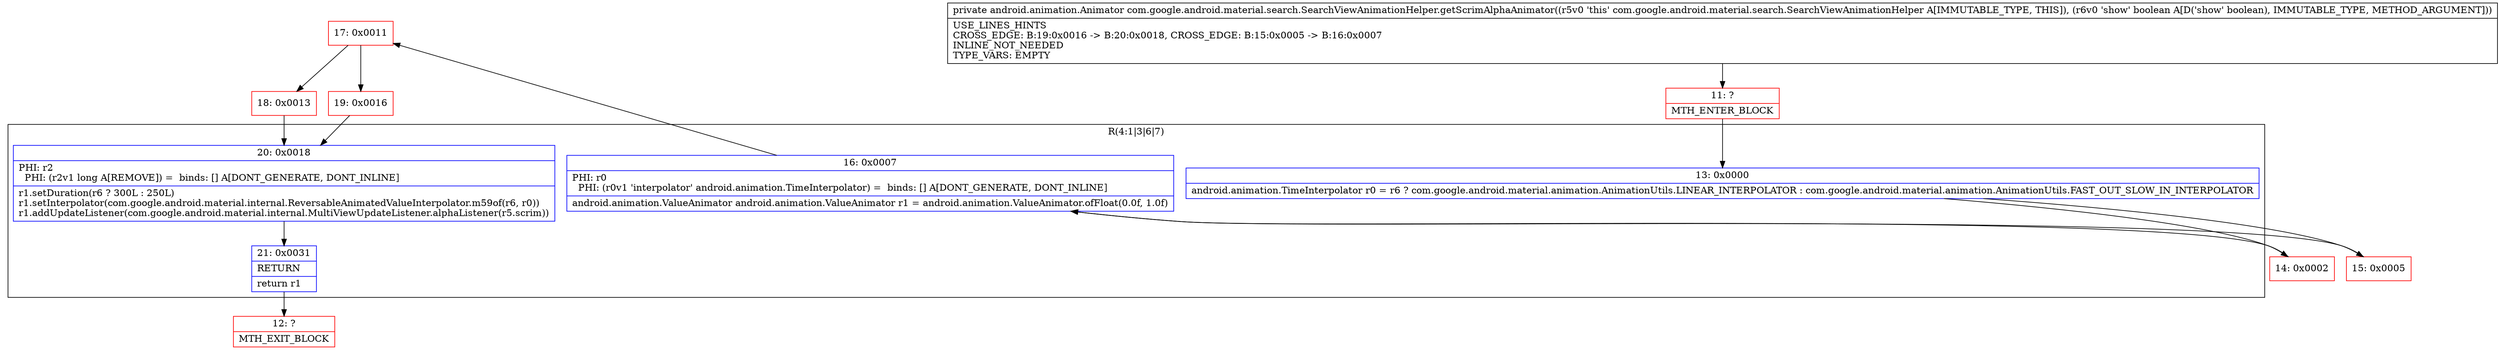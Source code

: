 digraph "CFG forcom.google.android.material.search.SearchViewAnimationHelper.getScrimAlphaAnimator(Z)Landroid\/animation\/Animator;" {
subgraph cluster_Region_1066053195 {
label = "R(4:1|3|6|7)";
node [shape=record,color=blue];
Node_13 [shape=record,label="{13\:\ 0x0000|android.animation.TimeInterpolator r0 = r6 ? com.google.android.material.animation.AnimationUtils.LINEAR_INTERPOLATOR : com.google.android.material.animation.AnimationUtils.FAST_OUT_SLOW_IN_INTERPOLATOR\l}"];
Node_16 [shape=record,label="{16\:\ 0x0007|PHI: r0 \l  PHI: (r0v1 'interpolator' android.animation.TimeInterpolator) =  binds: [] A[DONT_GENERATE, DONT_INLINE]\l|android.animation.ValueAnimator android.animation.ValueAnimator r1 = android.animation.ValueAnimator.ofFloat(0.0f, 1.0f)\l}"];
Node_20 [shape=record,label="{20\:\ 0x0018|PHI: r2 \l  PHI: (r2v1 long A[REMOVE]) =  binds: [] A[DONT_GENERATE, DONT_INLINE]\l|r1.setDuration(r6 ? 300L : 250L)\lr1.setInterpolator(com.google.android.material.internal.ReversableAnimatedValueInterpolator.m59of(r6, r0))\lr1.addUpdateListener(com.google.android.material.internal.MultiViewUpdateListener.alphaListener(r5.scrim))\l}"];
Node_21 [shape=record,label="{21\:\ 0x0031|RETURN\l|return r1\l}"];
}
Node_11 [shape=record,color=red,label="{11\:\ ?|MTH_ENTER_BLOCK\l}"];
Node_14 [shape=record,color=red,label="{14\:\ 0x0002}"];
Node_17 [shape=record,color=red,label="{17\:\ 0x0011}"];
Node_18 [shape=record,color=red,label="{18\:\ 0x0013}"];
Node_12 [shape=record,color=red,label="{12\:\ ?|MTH_EXIT_BLOCK\l}"];
Node_19 [shape=record,color=red,label="{19\:\ 0x0016}"];
Node_15 [shape=record,color=red,label="{15\:\ 0x0005}"];
MethodNode[shape=record,label="{private android.animation.Animator com.google.android.material.search.SearchViewAnimationHelper.getScrimAlphaAnimator((r5v0 'this' com.google.android.material.search.SearchViewAnimationHelper A[IMMUTABLE_TYPE, THIS]), (r6v0 'show' boolean A[D('show' boolean), IMMUTABLE_TYPE, METHOD_ARGUMENT]))  | USE_LINES_HINTS\lCROSS_EDGE: B:19:0x0016 \-\> B:20:0x0018, CROSS_EDGE: B:15:0x0005 \-\> B:16:0x0007\lINLINE_NOT_NEEDED\lTYPE_VARS: EMPTY\l}"];
MethodNode -> Node_11;Node_13 -> Node_14;
Node_13 -> Node_15;
Node_16 -> Node_17;
Node_20 -> Node_21;
Node_21 -> Node_12;
Node_11 -> Node_13;
Node_14 -> Node_16;
Node_17 -> Node_18;
Node_17 -> Node_19;
Node_18 -> Node_20;
Node_19 -> Node_20;
Node_15 -> Node_16;
}

